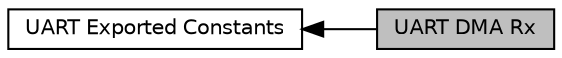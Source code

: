 digraph "UART DMA Rx"
{
  edge [fontname="Helvetica",fontsize="10",labelfontname="Helvetica",labelfontsize="10"];
  node [fontname="Helvetica",fontsize="10",shape=record];
  rankdir=LR;
  Node0 [label="UART DMA Rx",height=0.2,width=0.4,color="black", fillcolor="grey75", style="filled", fontcolor="black"];
  Node1 [label="UART Exported Constants",height=0.2,width=0.4,color="black", fillcolor="white", style="filled",URL="$group___u_a_r_t___exported___constants.html"];
  Node1->Node0 [shape=plaintext, dir="back", style="solid"];
}
